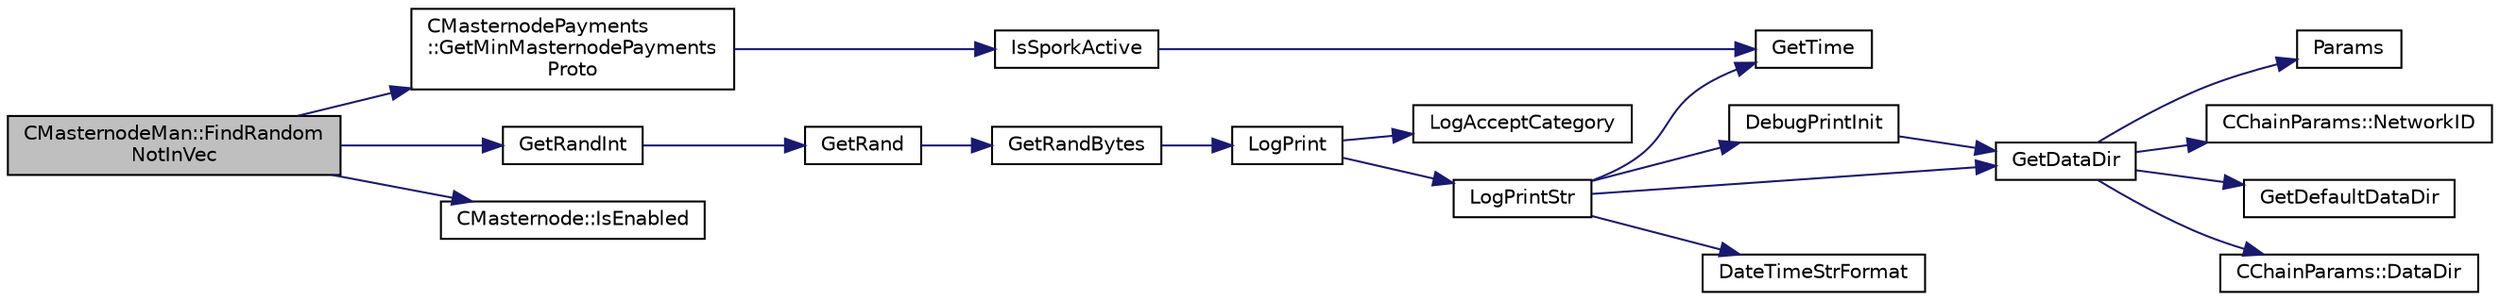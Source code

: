 digraph "CMasternodeMan::FindRandomNotInVec"
{
  edge [fontname="Helvetica",fontsize="10",labelfontname="Helvetica",labelfontsize="10"];
  node [fontname="Helvetica",fontsize="10",shape=record];
  rankdir="LR";
  Node745 [label="CMasternodeMan::FindRandom\lNotInVec",height=0.2,width=0.4,color="black", fillcolor="grey75", style="filled", fontcolor="black"];
  Node745 -> Node746 [color="midnightblue",fontsize="10",style="solid",fontname="Helvetica"];
  Node746 [label="CMasternodePayments\l::GetMinMasternodePayments\lProto",height=0.2,width=0.4,color="black", fillcolor="white", style="filled",URL="$dc/d9a/class_c_masternode_payments.html#adb98cc9f21cf8746c0b6ac3131b85dfb"];
  Node746 -> Node747 [color="midnightblue",fontsize="10",style="solid",fontname="Helvetica"];
  Node747 [label="IsSporkActive",height=0.2,width=0.4,color="black", fillcolor="white", style="filled",URL="$df/d0d/spork_8cpp.html#a3305663176e21e81c80dc951a7f8ea5e"];
  Node747 -> Node748 [color="midnightblue",fontsize="10",style="solid",fontname="Helvetica"];
  Node748 [label="GetTime",height=0.2,width=0.4,color="black", fillcolor="white", style="filled",URL="$df/d2d/util_8cpp.html#a46fac5fba8ba905b5f9acb364f5d8c6f"];
  Node745 -> Node749 [color="midnightblue",fontsize="10",style="solid",fontname="Helvetica"];
  Node749 [label="GetRandInt",height=0.2,width=0.4,color="black", fillcolor="white", style="filled",URL="$df/d2d/util_8cpp.html#a0e44e088732172da6662db2d5e37d4b2"];
  Node749 -> Node750 [color="midnightblue",fontsize="10",style="solid",fontname="Helvetica"];
  Node750 [label="GetRand",height=0.2,width=0.4,color="black", fillcolor="white", style="filled",URL="$df/d2d/util_8cpp.html#a27d9149d522b1fa87d84e5e9ca902aef"];
  Node750 -> Node751 [color="midnightblue",fontsize="10",style="solid",fontname="Helvetica"];
  Node751 [label="GetRandBytes",height=0.2,width=0.4,color="black", fillcolor="white", style="filled",URL="$df/d2d/util_8cpp.html#acf52c2aa8213c7b15e26594a2264ed8a"];
  Node751 -> Node752 [color="midnightblue",fontsize="10",style="solid",fontname="Helvetica"];
  Node752 [label="LogPrint",height=0.2,width=0.4,color="black", fillcolor="white", style="filled",URL="$d8/d3c/util_8h.html#aab1f837a2366f424bdc996fdf6352171"];
  Node752 -> Node753 [color="midnightblue",fontsize="10",style="solid",fontname="Helvetica"];
  Node753 [label="LogAcceptCategory",height=0.2,width=0.4,color="black", fillcolor="white", style="filled",URL="$d8/d3c/util_8h.html#a343d2a13efe00125f78d25dafb0a8d98"];
  Node752 -> Node754 [color="midnightblue",fontsize="10",style="solid",fontname="Helvetica"];
  Node754 [label="LogPrintStr",height=0.2,width=0.4,color="black", fillcolor="white", style="filled",URL="$d8/d3c/util_8h.html#afd4c3002b2797c0560adddb6af3ca1da"];
  Node754 -> Node755 [color="midnightblue",fontsize="10",style="solid",fontname="Helvetica"];
  Node755 [label="DebugPrintInit",height=0.2,width=0.4,color="black", fillcolor="white", style="filled",URL="$df/d2d/util_8cpp.html#a751ff5f21d880737811136b5e0bcea12"];
  Node755 -> Node756 [color="midnightblue",fontsize="10",style="solid",fontname="Helvetica"];
  Node756 [label="GetDataDir",height=0.2,width=0.4,color="black", fillcolor="white", style="filled",URL="$df/d2d/util_8cpp.html#ab83866a054745d4b30a3948a1b44beba"];
  Node756 -> Node757 [color="midnightblue",fontsize="10",style="solid",fontname="Helvetica"];
  Node757 [label="Params",height=0.2,width=0.4,color="black", fillcolor="white", style="filled",URL="$df/dbf/chainparams_8cpp.html#ace5c5b706d71a324a417dd2db394fd4a",tooltip="Return the currently selected parameters. "];
  Node756 -> Node758 [color="midnightblue",fontsize="10",style="solid",fontname="Helvetica"];
  Node758 [label="CChainParams::NetworkID",height=0.2,width=0.4,color="black", fillcolor="white", style="filled",URL="$d1/d4f/class_c_chain_params.html#a90dc493ec0c0325c98c3ac06eb99862b"];
  Node756 -> Node759 [color="midnightblue",fontsize="10",style="solid",fontname="Helvetica"];
  Node759 [label="GetDefaultDataDir",height=0.2,width=0.4,color="black", fillcolor="white", style="filled",URL="$df/d2d/util_8cpp.html#ab272995de020a3bcbf743be630e485c6"];
  Node756 -> Node760 [color="midnightblue",fontsize="10",style="solid",fontname="Helvetica"];
  Node760 [label="CChainParams::DataDir",height=0.2,width=0.4,color="black", fillcolor="white", style="filled",URL="$d1/d4f/class_c_chain_params.html#a959488b5d8e6fe62857940b831d73a78"];
  Node754 -> Node756 [color="midnightblue",fontsize="10",style="solid",fontname="Helvetica"];
  Node754 -> Node761 [color="midnightblue",fontsize="10",style="solid",fontname="Helvetica"];
  Node761 [label="DateTimeStrFormat",height=0.2,width=0.4,color="black", fillcolor="white", style="filled",URL="$df/d2d/util_8cpp.html#a749bc6776c8ec72d7c5e4dea56aee415"];
  Node754 -> Node748 [color="midnightblue",fontsize="10",style="solid",fontname="Helvetica"];
  Node745 -> Node762 [color="midnightblue",fontsize="10",style="solid",fontname="Helvetica"];
  Node762 [label="CMasternode::IsEnabled",height=0.2,width=0.4,color="black", fillcolor="white", style="filled",URL="$d6/dac/class_c_masternode.html#a08782379f6ba10e9087b39f0cef19bce"];
}
